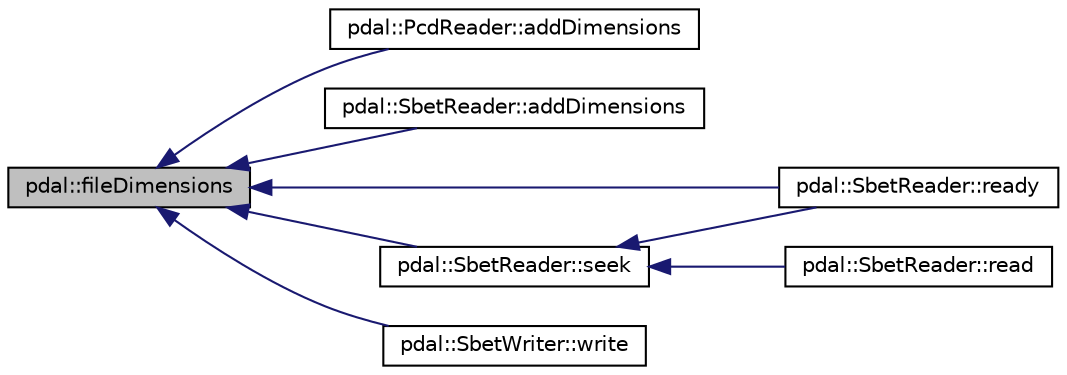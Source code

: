 digraph "pdal::fileDimensions"
{
  edge [fontname="Helvetica",fontsize="10",labelfontname="Helvetica",labelfontsize="10"];
  node [fontname="Helvetica",fontsize="10",shape=record];
  rankdir="LR";
  Node1 [label="pdal::fileDimensions",height=0.2,width=0.4,color="black", fillcolor="grey75", style="filled", fontcolor="black"];
  Node1 -> Node2 [dir="back",color="midnightblue",fontsize="10",style="solid",fontname="Helvetica"];
  Node2 [label="pdal::PcdReader::addDimensions",height=0.2,width=0.4,color="black", fillcolor="white", style="filled",URL="$classpdal_1_1PcdReader.html#a147f678612b1cfe42c405296b1b1a15e"];
  Node1 -> Node3 [dir="back",color="midnightblue",fontsize="10",style="solid",fontname="Helvetica"];
  Node3 [label="pdal::SbetReader::addDimensions",height=0.2,width=0.4,color="black", fillcolor="white", style="filled",URL="$classpdal_1_1SbetReader.html#ad8bad3e629402d0f9880703df65fa649"];
  Node1 -> Node4 [dir="back",color="midnightblue",fontsize="10",style="solid",fontname="Helvetica"];
  Node4 [label="pdal::SbetReader::ready",height=0.2,width=0.4,color="black", fillcolor="white", style="filled",URL="$classpdal_1_1SbetReader.html#ac6cbc0791c61b0255375204b6ab1208f"];
  Node1 -> Node5 [dir="back",color="midnightblue",fontsize="10",style="solid",fontname="Helvetica"];
  Node5 [label="pdal::SbetReader::seek",height=0.2,width=0.4,color="black", fillcolor="white", style="filled",URL="$classpdal_1_1SbetReader.html#a37bf629b7659235947f3da97dddb5302"];
  Node5 -> Node4 [dir="back",color="midnightblue",fontsize="10",style="solid",fontname="Helvetica"];
  Node5 -> Node6 [dir="back",color="midnightblue",fontsize="10",style="solid",fontname="Helvetica"];
  Node6 [label="pdal::SbetReader::read",height=0.2,width=0.4,color="black", fillcolor="white", style="filled",URL="$classpdal_1_1SbetReader.html#aad416010f3f0603a8325cb54e7fbff62"];
  Node1 -> Node7 [dir="back",color="midnightblue",fontsize="10",style="solid",fontname="Helvetica"];
  Node7 [label="pdal::SbetWriter::write",height=0.2,width=0.4,color="black", fillcolor="white", style="filled",URL="$classpdal_1_1SbetWriter.html#a5f4bd8f62f551e92a71d58ee99cbcbf4"];
}
